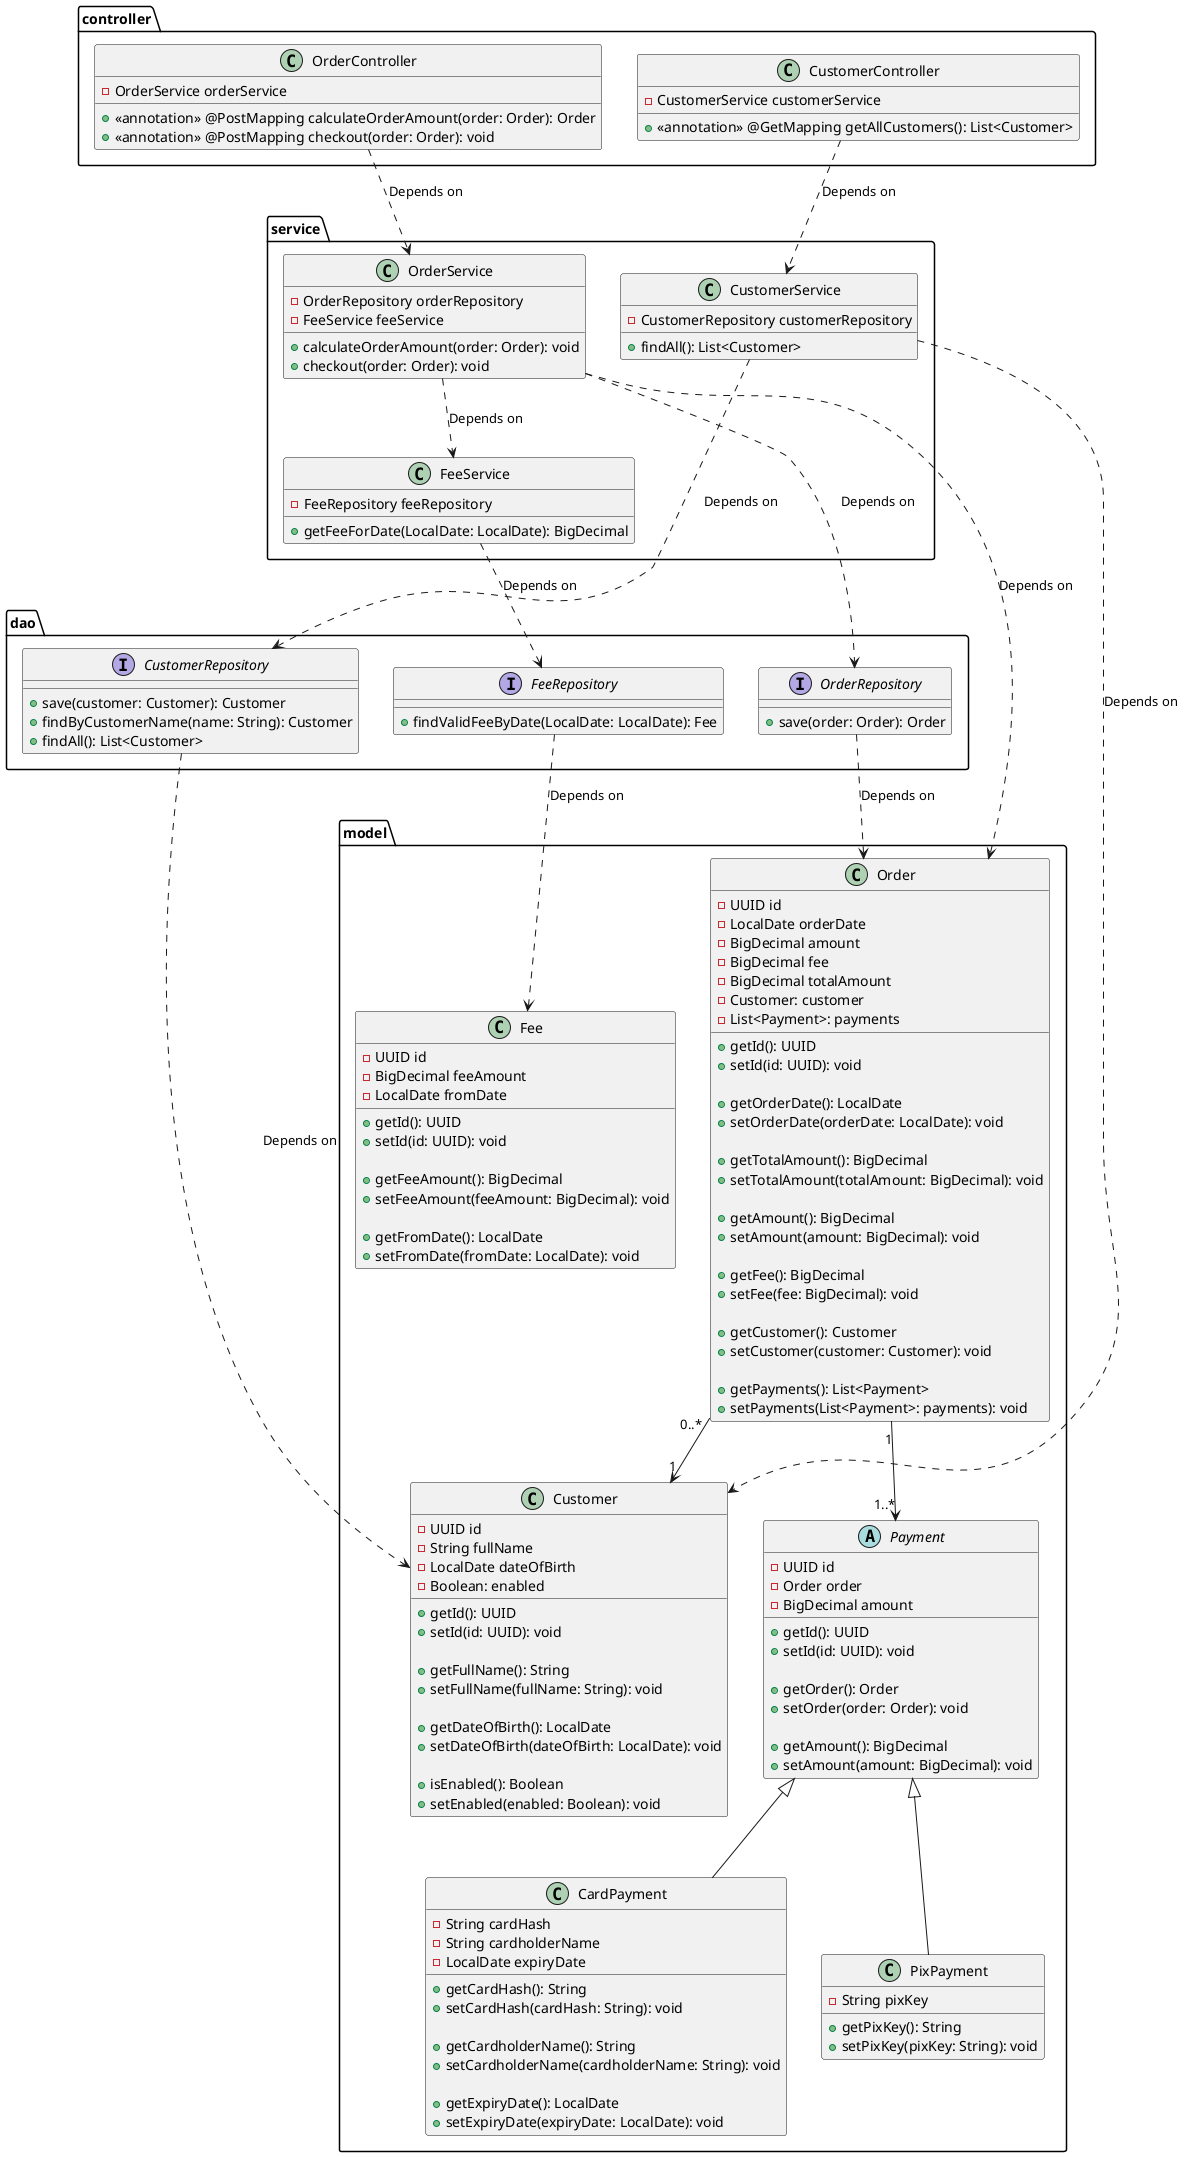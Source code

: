 @startuml

package model {
  class Order {
    - UUID id
    - LocalDate orderDate
    - BigDecimal amount
    - BigDecimal fee
    - BigDecimal totalAmount
    - Customer: customer
    - List<Payment>: payments

    
    + getId(): UUID
    + setId(id: UUID): void
    
    + getOrderDate(): LocalDate
    + setOrderDate(orderDate: LocalDate): void
    
    + getTotalAmount(): BigDecimal
    + setTotalAmount(totalAmount: BigDecimal): void

    + getAmount(): BigDecimal
    + setAmount(amount: BigDecimal): void
    
    + getFee(): BigDecimal
    + setFee(fee: BigDecimal): void

    + getCustomer(): Customer
    + setCustomer(customer: Customer): void

    + getPayments(): List<Payment>
    + setPayments(List<Payment>: payments): void
  }

  class Customer {
    - UUID id
    - String fullName
    - LocalDate dateOfBirth
    - Boolean: enabled

    
    + getId(): UUID
    + setId(id: UUID): void
    
    + getFullName(): String
    + setFullName(fullName: String): void
    
    + getDateOfBirth(): LocalDate
    + setDateOfBirth(dateOfBirth: LocalDate): void

    + isEnabled(): Boolean
    + setEnabled(enabled: Boolean): void
  }

  abstract class Payment {
    - UUID id
    - Order order
    - BigDecimal amount

    
    + getId(): UUID
    + setId(id: UUID): void
    
    + getOrder(): Order
    + setOrder(order: Order): void
    
    + getAmount(): BigDecimal
    + setAmount(amount: BigDecimal): void
  }

  class CardPayment {
    - String cardHash
    - String cardholderName
    - LocalDate expiryDate


    + getCardHash(): String
    + setCardHash(cardHash: String): void
    
    + getCardholderName(): String
    + setCardholderName(cardholderName: String): void
    
    + getExpiryDate(): LocalDate
    + setExpiryDate(expiryDate: LocalDate): void
  }

  class PixPayment {
    - String pixKey
    
    + getPixKey(): String
    + setPixKey(pixKey: String): void
  }

  class Fee {
    - UUID id
    - BigDecimal feeAmount
    - LocalDate fromDate
    
    
    + getId(): UUID
    + setId(id: UUID): void
    
    + getFeeAmount(): BigDecimal
    + setFeeAmount(feeAmount: BigDecimal): void
    
    + getFromDate(): LocalDate
    + setFromDate(fromDate: LocalDate): void
  }

  Order "1" --> "1..*" Payment
  Order "0..*" --> "1" Customer
  Payment <|-- CardPayment
  Payment <|-- PixPayment
}

package dao {
  interface OrderRepository {
    + save(order: Order): Order
  }

  interface CustomerRepository {
    + save(customer: Customer): Customer
    + findByCustomerName(name: String): Customer
    + findAll(): List<Customer>
  }

  interface FeeRepository {
    + findValidFeeByDate(LocalDate: LocalDate): Fee
  }

  OrderRepository ..> Order : "Depends on"
  FeeRepository ..> Fee : "Depends on"
  CustomerRepository ..> Customer : "Depends on"
}

package service {

  class FeeService {
    - FeeRepository feeRepository

    + getFeeForDate(LocalDate: LocalDate): BigDecimal
  }

    class CustomerService {
    - CustomerRepository customerRepository

    + findAll(): List<Customer>
  }

  class OrderService {
    - OrderRepository orderRepository
    - FeeService feeService

    + calculateOrderAmount(order: Order): void
    + checkout(order: Order): void
  }

  OrderService ..> Order : "Depends on"
  OrderService ..> OrderRepository : "Depends on"
  OrderService ..> FeeService : "Depends on"
  CustomerService ..> CustomerRepository : "Depends on"
  CustomerService ..> Customer : "Depends on"
  FeeService ..> FeeRepository : "Depends on"
}

package controller {
  class CustomerController{
    - CustomerService customerService

    + <<annotation>> @GetMapping getAllCustomers(): List<Customer>
  }

  class OrderController{
    - OrderService orderService

    + <<annotation>> @PostMapping calculateOrderAmount(order: Order): Order
    + <<annotation>> @PostMapping checkout(order: Order): void
  }

  OrderController ..> OrderService : "Depends on"
  CustomerController ..> CustomerService : "Depends on"
}

@enduml
